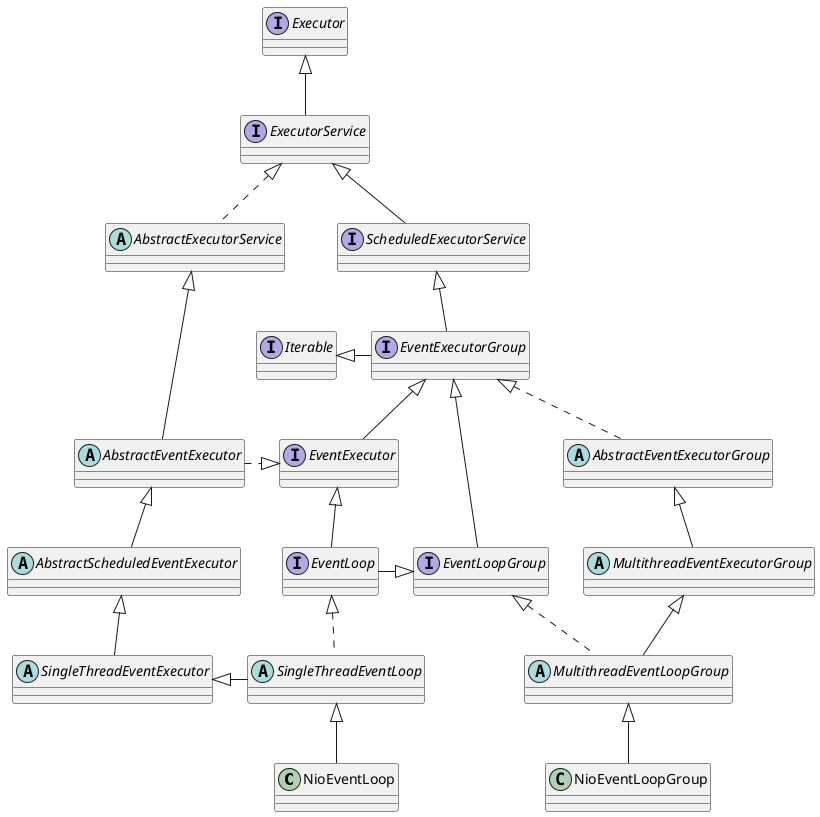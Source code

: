 @startuml
class NioEventLoop
abstract class SingleThreadEventLoop
abstract class SingleThreadEventExecutor
abstract class AbstractScheduledEventExecutor
abstract class AbstractEventExecutor
abstract class AbstractExecutorService
interface ExecutorService
interface Executor

class NioEventLoopGroup
abstract class MultithreadEventLoopGroup
abstract class MultithreadEventExecutorGroup
abstract class AbstractEventExecutorGroup

interface EventExecutor

interface EventLoop
interface EventLoopGroup
interface ScheduledExecutorService
interface EventExecutorGroup
interface Iterable

SingleThreadEventLoop <|-- NioEventLoop
SingleThreadEventExecutor <|- SingleThreadEventLoop
EventLoop <|.. SingleThreadEventLoop
AbstractScheduledEventExecutor <|-- SingleThreadEventExecutor
AbstractEventExecutor <|-- AbstractScheduledEventExecutor
AbstractEventExecutor .|> EventExecutor
AbstractExecutorService <|-- AbstractEventExecutor
ExecutorService <|.. AbstractExecutorService
Executor <|-- ExecutorService

EventExecutor <|-- EventLoop
EventExecutorGroup <|-- EventExecutor
Iterable <|- EventExecutorGroup
ScheduledExecutorService <|-- EventExecutorGroup
ExecutorService <|-- ScheduledExecutorService
EventExecutorGroup <|-- EventLoopGroup

MultithreadEventLoopGroup <|-- NioEventLoopGroup
EventLoopGroup <|.. MultithreadEventLoopGroup
MultithreadEventExecutorGroup <|-- MultithreadEventLoopGroup
AbstractEventExecutorGroup <|-- MultithreadEventExecutorGroup
EventExecutorGroup <|.. AbstractEventExecutorGroup

EventLoop -|> EventLoopGroup
@enduml